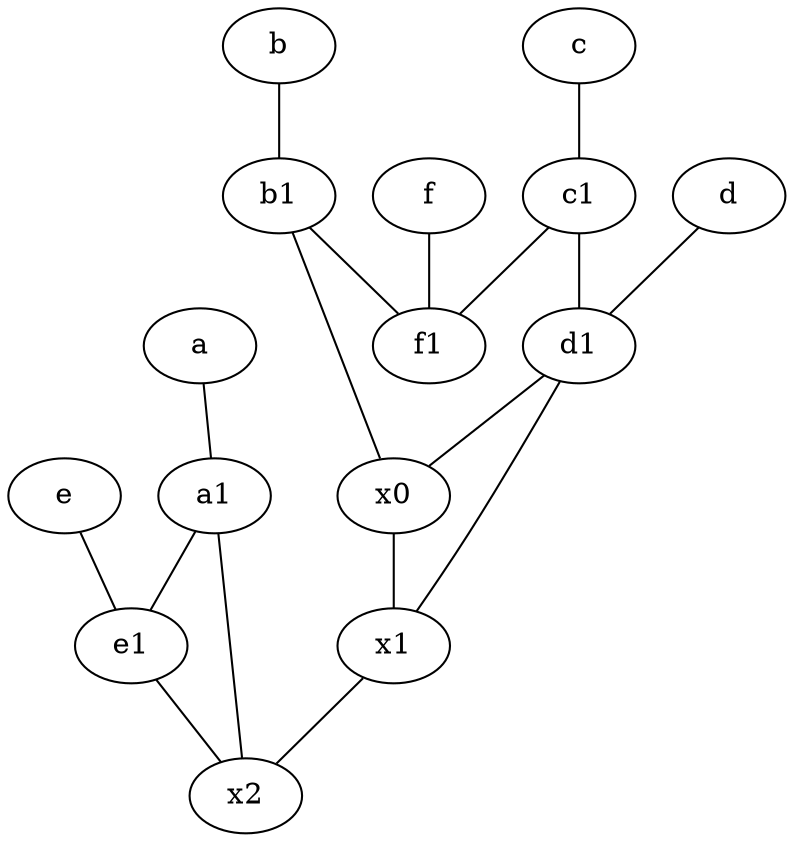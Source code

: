 graph {
	node [labelfontsize=50]
	f1 [labelfontsize=50 pos="3,8!"]
	c1 [labelfontsize=50 pos="4.5,3!"]
	d [labelfontsize=50 pos="2,5!"]
	b1 [labelfontsize=50 pos="9,4!"]
	d1 [labelfontsize=50 pos="3,5!"]
	a1 [labelfontsize=50 pos="8,3!"]
	x2 [labelfontsize=50]
	e1 [labelfontsize=50 pos="7,7!"]
	c [labelfontsize=50 pos="4.5,2!"]
	f [labelfontsize=50 pos="3,9!"]
	e [labelfontsize=50 pos="7,9!"]
	x0 [labelfontsize=50]
	b [labelfontsize=50 pos="10,4!"]
	x1 [labelfontsize=50]
	a [labelfontsize=50 pos="8,2!"]
	e1 -- x2
	a -- a1
	x1 -- x2
	a1 -- x2
	c1 -- d1
	a1 -- e1
	x0 -- x1
	f -- f1
	d1 -- x1
	e -- e1
	b -- b1
	b1 -- f1
	d1 -- x0
	d -- d1
	c1 -- f1
	b1 -- x0
	c -- c1
}
